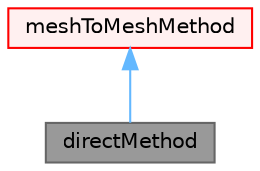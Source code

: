 digraph "directMethod"
{
 // LATEX_PDF_SIZE
  bgcolor="transparent";
  edge [fontname=Helvetica,fontsize=10,labelfontname=Helvetica,labelfontsize=10];
  node [fontname=Helvetica,fontsize=10,shape=box,height=0.2,width=0.4];
  Node1 [id="Node000001",label="directMethod",height=0.2,width=0.4,color="gray40", fillcolor="grey60", style="filled", fontcolor="black",tooltip="Direct (one-to-one cell correspondence) mesh-to-mesh interpolation class."];
  Node2 -> Node1 [id="edge1_Node000001_Node000002",dir="back",color="steelblue1",style="solid",tooltip=" "];
  Node2 [id="Node000002",label="meshToMeshMethod",height=0.2,width=0.4,color="red", fillcolor="#FFF0F0", style="filled",URL="$classFoam_1_1meshToMeshMethod.html",tooltip="Base class for mesh-to-mesh calculation methods."];
}
